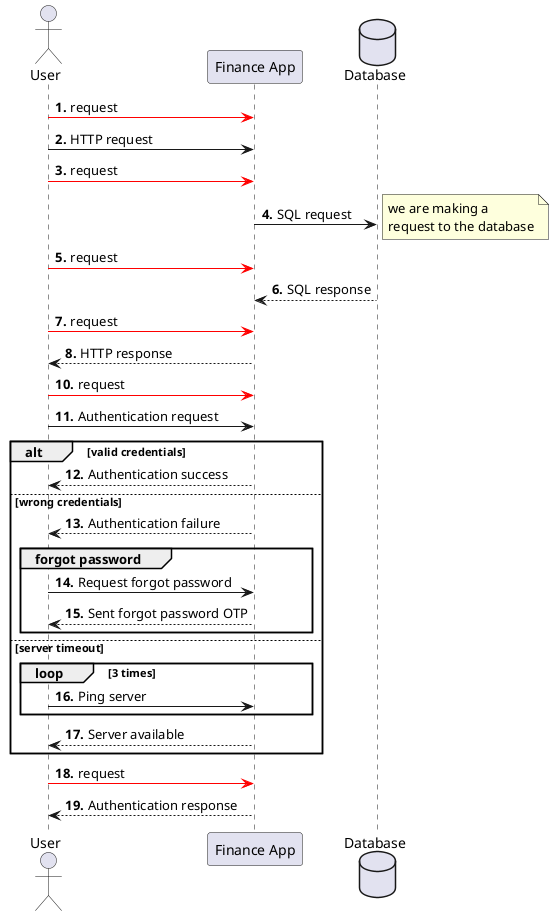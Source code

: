 @startuml sequencedemo
actor User as Foo
participant "Finance App" as Foo2
database Database as Foo3
autonumber "<b>."
Foo -[#red]> Foo2: request
Foo -> Foo2: HTTP request
Foo -[#red]> Foo2: request
Foo2 -> Foo3: SQL request
note right
we are making a
request to the database
end note
Foo -[#red]> Foo2: request
Foo3 --> Foo2: SQL response
Foo -[#red]> Foo2: request
Foo2 --> Foo: HTTP response
autonumber inc A
Foo -[#red]> Foo2: request
Foo -> Foo2: Authentication request
alt valid credentials
Foo2 --> Foo: Authentication success
else wrong credentials
Foo2 --> Foo: Authentication failure
group forgot password
Foo -> Foo2: Request forgot password
Foo2 --> Foo: Sent forgot password OTP
end
else server timeout
loop 3 times
Foo -> Foo2: Ping server
end
Foo2 --> Foo: Server available
end
Foo -[#red]> Foo2: request
Foo2 --> Foo: Authentication response
@enduml
